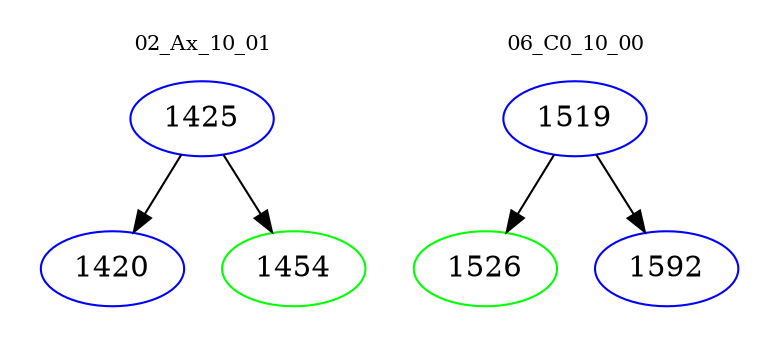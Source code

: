 digraph{
subgraph cluster_0 {
color = white
label = "02_Ax_10_01";
fontsize=10;
T0_1425 [label="1425", color="blue"]
T0_1425 -> T0_1420 [color="black"]
T0_1420 [label="1420", color="blue"]
T0_1425 -> T0_1454 [color="black"]
T0_1454 [label="1454", color="green"]
}
subgraph cluster_1 {
color = white
label = "06_C0_10_00";
fontsize=10;
T1_1519 [label="1519", color="blue"]
T1_1519 -> T1_1526 [color="black"]
T1_1526 [label="1526", color="green"]
T1_1519 -> T1_1592 [color="black"]
T1_1592 [label="1592", color="blue"]
}
}
